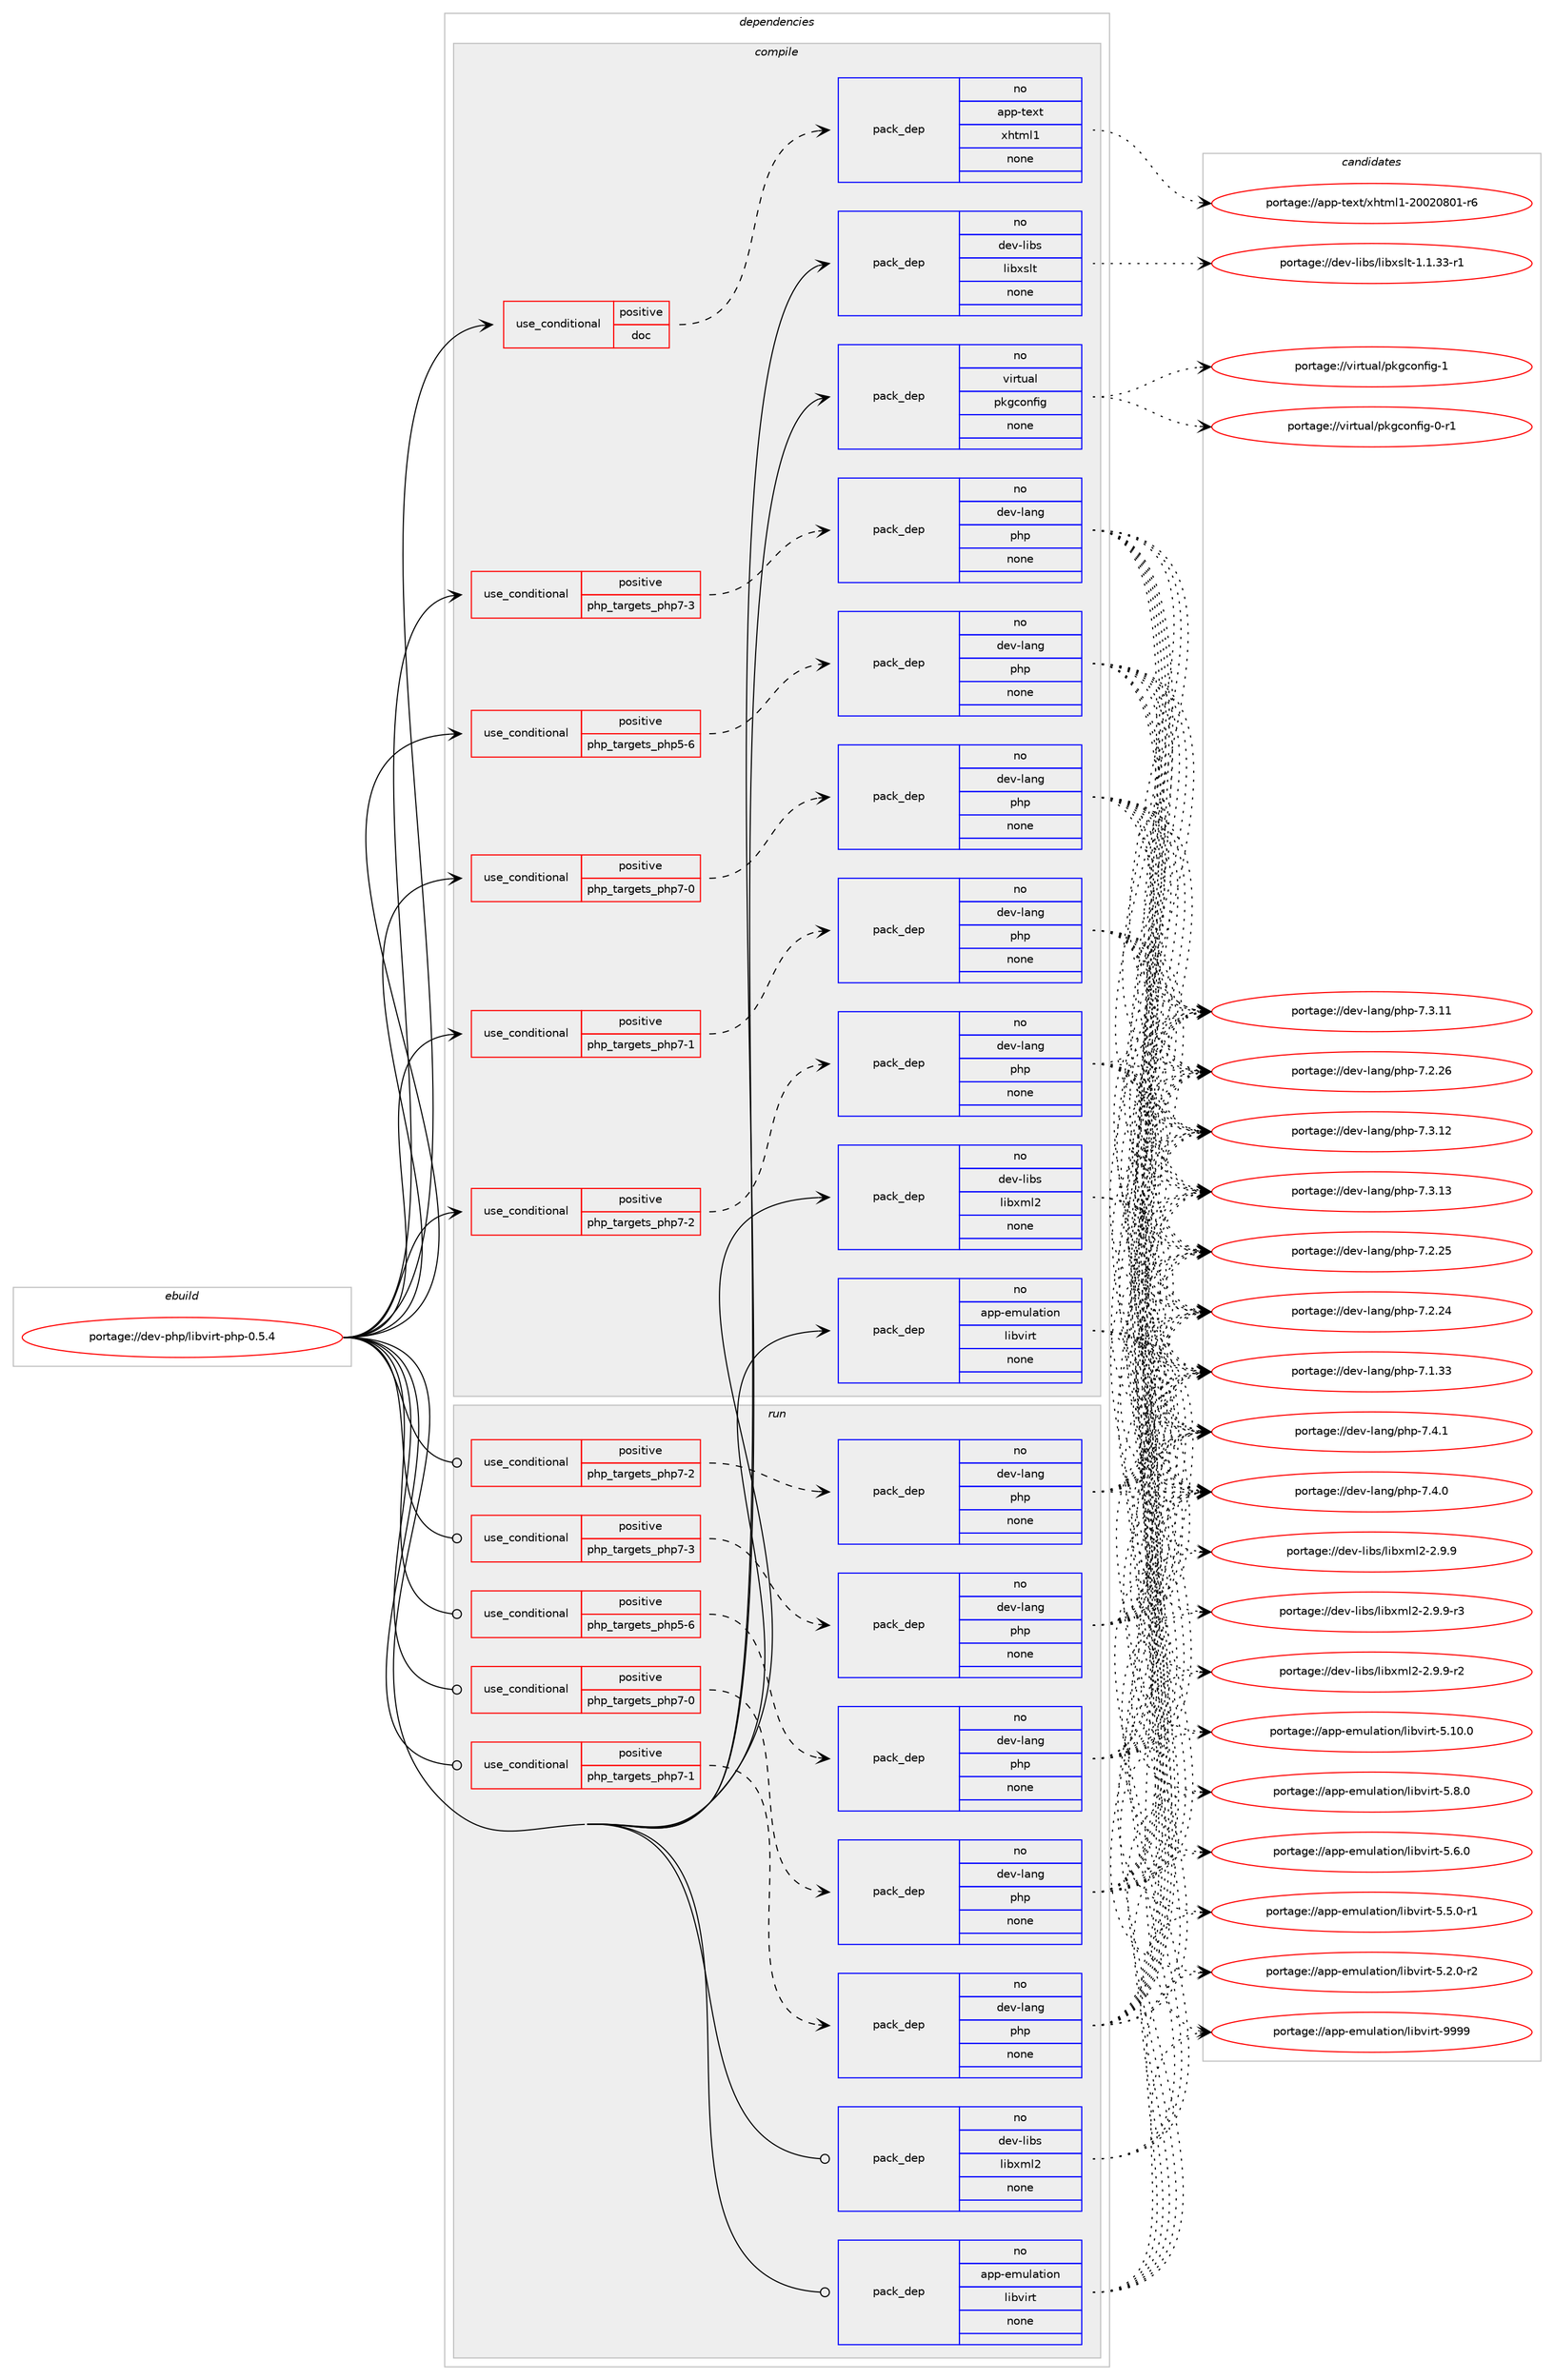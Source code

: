 digraph prolog {

# *************
# Graph options
# *************

newrank=true;
concentrate=true;
compound=true;
graph [rankdir=LR,fontname=Helvetica,fontsize=10,ranksep=1.5];#, ranksep=2.5, nodesep=0.2];
edge  [arrowhead=vee];
node  [fontname=Helvetica,fontsize=10];

# **********
# The ebuild
# **********

subgraph cluster_leftcol {
color=gray;
label=<<i>ebuild</i>>;
id [label="portage://dev-php/libvirt-php-0.5.4", color=red, width=4, href="../dev-php/libvirt-php-0.5.4.svg"];
}

# ****************
# The dependencies
# ****************

subgraph cluster_midcol {
color=gray;
label=<<i>dependencies</i>>;
subgraph cluster_compile {
fillcolor="#eeeeee";
style=filled;
label=<<i>compile</i>>;
subgraph cond120952 {
dependency477173 [label=<<TABLE BORDER="0" CELLBORDER="1" CELLSPACING="0" CELLPADDING="4"><TR><TD ROWSPAN="3" CELLPADDING="10">use_conditional</TD></TR><TR><TD>positive</TD></TR><TR><TD>doc</TD></TR></TABLE>>, shape=none, color=red];
subgraph pack351176 {
dependency477174 [label=<<TABLE BORDER="0" CELLBORDER="1" CELLSPACING="0" CELLPADDING="4" WIDTH="220"><TR><TD ROWSPAN="6" CELLPADDING="30">pack_dep</TD></TR><TR><TD WIDTH="110">no</TD></TR><TR><TD>app-text</TD></TR><TR><TD>xhtml1</TD></TR><TR><TD>none</TD></TR><TR><TD></TD></TR></TABLE>>, shape=none, color=blue];
}
dependency477173:e -> dependency477174:w [weight=20,style="dashed",arrowhead="vee"];
}
id:e -> dependency477173:w [weight=20,style="solid",arrowhead="vee"];
subgraph cond120953 {
dependency477175 [label=<<TABLE BORDER="0" CELLBORDER="1" CELLSPACING="0" CELLPADDING="4"><TR><TD ROWSPAN="3" CELLPADDING="10">use_conditional</TD></TR><TR><TD>positive</TD></TR><TR><TD>php_targets_php5-6</TD></TR></TABLE>>, shape=none, color=red];
subgraph pack351177 {
dependency477176 [label=<<TABLE BORDER="0" CELLBORDER="1" CELLSPACING="0" CELLPADDING="4" WIDTH="220"><TR><TD ROWSPAN="6" CELLPADDING="30">pack_dep</TD></TR><TR><TD WIDTH="110">no</TD></TR><TR><TD>dev-lang</TD></TR><TR><TD>php</TD></TR><TR><TD>none</TD></TR><TR><TD></TD></TR></TABLE>>, shape=none, color=blue];
}
dependency477175:e -> dependency477176:w [weight=20,style="dashed",arrowhead="vee"];
}
id:e -> dependency477175:w [weight=20,style="solid",arrowhead="vee"];
subgraph cond120954 {
dependency477177 [label=<<TABLE BORDER="0" CELLBORDER="1" CELLSPACING="0" CELLPADDING="4"><TR><TD ROWSPAN="3" CELLPADDING="10">use_conditional</TD></TR><TR><TD>positive</TD></TR><TR><TD>php_targets_php7-0</TD></TR></TABLE>>, shape=none, color=red];
subgraph pack351178 {
dependency477178 [label=<<TABLE BORDER="0" CELLBORDER="1" CELLSPACING="0" CELLPADDING="4" WIDTH="220"><TR><TD ROWSPAN="6" CELLPADDING="30">pack_dep</TD></TR><TR><TD WIDTH="110">no</TD></TR><TR><TD>dev-lang</TD></TR><TR><TD>php</TD></TR><TR><TD>none</TD></TR><TR><TD></TD></TR></TABLE>>, shape=none, color=blue];
}
dependency477177:e -> dependency477178:w [weight=20,style="dashed",arrowhead="vee"];
}
id:e -> dependency477177:w [weight=20,style="solid",arrowhead="vee"];
subgraph cond120955 {
dependency477179 [label=<<TABLE BORDER="0" CELLBORDER="1" CELLSPACING="0" CELLPADDING="4"><TR><TD ROWSPAN="3" CELLPADDING="10">use_conditional</TD></TR><TR><TD>positive</TD></TR><TR><TD>php_targets_php7-1</TD></TR></TABLE>>, shape=none, color=red];
subgraph pack351179 {
dependency477180 [label=<<TABLE BORDER="0" CELLBORDER="1" CELLSPACING="0" CELLPADDING="4" WIDTH="220"><TR><TD ROWSPAN="6" CELLPADDING="30">pack_dep</TD></TR><TR><TD WIDTH="110">no</TD></TR><TR><TD>dev-lang</TD></TR><TR><TD>php</TD></TR><TR><TD>none</TD></TR><TR><TD></TD></TR></TABLE>>, shape=none, color=blue];
}
dependency477179:e -> dependency477180:w [weight=20,style="dashed",arrowhead="vee"];
}
id:e -> dependency477179:w [weight=20,style="solid",arrowhead="vee"];
subgraph cond120956 {
dependency477181 [label=<<TABLE BORDER="0" CELLBORDER="1" CELLSPACING="0" CELLPADDING="4"><TR><TD ROWSPAN="3" CELLPADDING="10">use_conditional</TD></TR><TR><TD>positive</TD></TR><TR><TD>php_targets_php7-2</TD></TR></TABLE>>, shape=none, color=red];
subgraph pack351180 {
dependency477182 [label=<<TABLE BORDER="0" CELLBORDER="1" CELLSPACING="0" CELLPADDING="4" WIDTH="220"><TR><TD ROWSPAN="6" CELLPADDING="30">pack_dep</TD></TR><TR><TD WIDTH="110">no</TD></TR><TR><TD>dev-lang</TD></TR><TR><TD>php</TD></TR><TR><TD>none</TD></TR><TR><TD></TD></TR></TABLE>>, shape=none, color=blue];
}
dependency477181:e -> dependency477182:w [weight=20,style="dashed",arrowhead="vee"];
}
id:e -> dependency477181:w [weight=20,style="solid",arrowhead="vee"];
subgraph cond120957 {
dependency477183 [label=<<TABLE BORDER="0" CELLBORDER="1" CELLSPACING="0" CELLPADDING="4"><TR><TD ROWSPAN="3" CELLPADDING="10">use_conditional</TD></TR><TR><TD>positive</TD></TR><TR><TD>php_targets_php7-3</TD></TR></TABLE>>, shape=none, color=red];
subgraph pack351181 {
dependency477184 [label=<<TABLE BORDER="0" CELLBORDER="1" CELLSPACING="0" CELLPADDING="4" WIDTH="220"><TR><TD ROWSPAN="6" CELLPADDING="30">pack_dep</TD></TR><TR><TD WIDTH="110">no</TD></TR><TR><TD>dev-lang</TD></TR><TR><TD>php</TD></TR><TR><TD>none</TD></TR><TR><TD></TD></TR></TABLE>>, shape=none, color=blue];
}
dependency477183:e -> dependency477184:w [weight=20,style="dashed",arrowhead="vee"];
}
id:e -> dependency477183:w [weight=20,style="solid",arrowhead="vee"];
subgraph pack351182 {
dependency477185 [label=<<TABLE BORDER="0" CELLBORDER="1" CELLSPACING="0" CELLPADDING="4" WIDTH="220"><TR><TD ROWSPAN="6" CELLPADDING="30">pack_dep</TD></TR><TR><TD WIDTH="110">no</TD></TR><TR><TD>app-emulation</TD></TR><TR><TD>libvirt</TD></TR><TR><TD>none</TD></TR><TR><TD></TD></TR></TABLE>>, shape=none, color=blue];
}
id:e -> dependency477185:w [weight=20,style="solid",arrowhead="vee"];
subgraph pack351183 {
dependency477186 [label=<<TABLE BORDER="0" CELLBORDER="1" CELLSPACING="0" CELLPADDING="4" WIDTH="220"><TR><TD ROWSPAN="6" CELLPADDING="30">pack_dep</TD></TR><TR><TD WIDTH="110">no</TD></TR><TR><TD>dev-libs</TD></TR><TR><TD>libxml2</TD></TR><TR><TD>none</TD></TR><TR><TD></TD></TR></TABLE>>, shape=none, color=blue];
}
id:e -> dependency477186:w [weight=20,style="solid",arrowhead="vee"];
subgraph pack351184 {
dependency477187 [label=<<TABLE BORDER="0" CELLBORDER="1" CELLSPACING="0" CELLPADDING="4" WIDTH="220"><TR><TD ROWSPAN="6" CELLPADDING="30">pack_dep</TD></TR><TR><TD WIDTH="110">no</TD></TR><TR><TD>dev-libs</TD></TR><TR><TD>libxslt</TD></TR><TR><TD>none</TD></TR><TR><TD></TD></TR></TABLE>>, shape=none, color=blue];
}
id:e -> dependency477187:w [weight=20,style="solid",arrowhead="vee"];
subgraph pack351185 {
dependency477188 [label=<<TABLE BORDER="0" CELLBORDER="1" CELLSPACING="0" CELLPADDING="4" WIDTH="220"><TR><TD ROWSPAN="6" CELLPADDING="30">pack_dep</TD></TR><TR><TD WIDTH="110">no</TD></TR><TR><TD>virtual</TD></TR><TR><TD>pkgconfig</TD></TR><TR><TD>none</TD></TR><TR><TD></TD></TR></TABLE>>, shape=none, color=blue];
}
id:e -> dependency477188:w [weight=20,style="solid",arrowhead="vee"];
}
subgraph cluster_compileandrun {
fillcolor="#eeeeee";
style=filled;
label=<<i>compile and run</i>>;
}
subgraph cluster_run {
fillcolor="#eeeeee";
style=filled;
label=<<i>run</i>>;
subgraph cond120958 {
dependency477189 [label=<<TABLE BORDER="0" CELLBORDER="1" CELLSPACING="0" CELLPADDING="4"><TR><TD ROWSPAN="3" CELLPADDING="10">use_conditional</TD></TR><TR><TD>positive</TD></TR><TR><TD>php_targets_php5-6</TD></TR></TABLE>>, shape=none, color=red];
subgraph pack351186 {
dependency477190 [label=<<TABLE BORDER="0" CELLBORDER="1" CELLSPACING="0" CELLPADDING="4" WIDTH="220"><TR><TD ROWSPAN="6" CELLPADDING="30">pack_dep</TD></TR><TR><TD WIDTH="110">no</TD></TR><TR><TD>dev-lang</TD></TR><TR><TD>php</TD></TR><TR><TD>none</TD></TR><TR><TD></TD></TR></TABLE>>, shape=none, color=blue];
}
dependency477189:e -> dependency477190:w [weight=20,style="dashed",arrowhead="vee"];
}
id:e -> dependency477189:w [weight=20,style="solid",arrowhead="odot"];
subgraph cond120959 {
dependency477191 [label=<<TABLE BORDER="0" CELLBORDER="1" CELLSPACING="0" CELLPADDING="4"><TR><TD ROWSPAN="3" CELLPADDING="10">use_conditional</TD></TR><TR><TD>positive</TD></TR><TR><TD>php_targets_php7-0</TD></TR></TABLE>>, shape=none, color=red];
subgraph pack351187 {
dependency477192 [label=<<TABLE BORDER="0" CELLBORDER="1" CELLSPACING="0" CELLPADDING="4" WIDTH="220"><TR><TD ROWSPAN="6" CELLPADDING="30">pack_dep</TD></TR><TR><TD WIDTH="110">no</TD></TR><TR><TD>dev-lang</TD></TR><TR><TD>php</TD></TR><TR><TD>none</TD></TR><TR><TD></TD></TR></TABLE>>, shape=none, color=blue];
}
dependency477191:e -> dependency477192:w [weight=20,style="dashed",arrowhead="vee"];
}
id:e -> dependency477191:w [weight=20,style="solid",arrowhead="odot"];
subgraph cond120960 {
dependency477193 [label=<<TABLE BORDER="0" CELLBORDER="1" CELLSPACING="0" CELLPADDING="4"><TR><TD ROWSPAN="3" CELLPADDING="10">use_conditional</TD></TR><TR><TD>positive</TD></TR><TR><TD>php_targets_php7-1</TD></TR></TABLE>>, shape=none, color=red];
subgraph pack351188 {
dependency477194 [label=<<TABLE BORDER="0" CELLBORDER="1" CELLSPACING="0" CELLPADDING="4" WIDTH="220"><TR><TD ROWSPAN="6" CELLPADDING="30">pack_dep</TD></TR><TR><TD WIDTH="110">no</TD></TR><TR><TD>dev-lang</TD></TR><TR><TD>php</TD></TR><TR><TD>none</TD></TR><TR><TD></TD></TR></TABLE>>, shape=none, color=blue];
}
dependency477193:e -> dependency477194:w [weight=20,style="dashed",arrowhead="vee"];
}
id:e -> dependency477193:w [weight=20,style="solid",arrowhead="odot"];
subgraph cond120961 {
dependency477195 [label=<<TABLE BORDER="0" CELLBORDER="1" CELLSPACING="0" CELLPADDING="4"><TR><TD ROWSPAN="3" CELLPADDING="10">use_conditional</TD></TR><TR><TD>positive</TD></TR><TR><TD>php_targets_php7-2</TD></TR></TABLE>>, shape=none, color=red];
subgraph pack351189 {
dependency477196 [label=<<TABLE BORDER="0" CELLBORDER="1" CELLSPACING="0" CELLPADDING="4" WIDTH="220"><TR><TD ROWSPAN="6" CELLPADDING="30">pack_dep</TD></TR><TR><TD WIDTH="110">no</TD></TR><TR><TD>dev-lang</TD></TR><TR><TD>php</TD></TR><TR><TD>none</TD></TR><TR><TD></TD></TR></TABLE>>, shape=none, color=blue];
}
dependency477195:e -> dependency477196:w [weight=20,style="dashed",arrowhead="vee"];
}
id:e -> dependency477195:w [weight=20,style="solid",arrowhead="odot"];
subgraph cond120962 {
dependency477197 [label=<<TABLE BORDER="0" CELLBORDER="1" CELLSPACING="0" CELLPADDING="4"><TR><TD ROWSPAN="3" CELLPADDING="10">use_conditional</TD></TR><TR><TD>positive</TD></TR><TR><TD>php_targets_php7-3</TD></TR></TABLE>>, shape=none, color=red];
subgraph pack351190 {
dependency477198 [label=<<TABLE BORDER="0" CELLBORDER="1" CELLSPACING="0" CELLPADDING="4" WIDTH="220"><TR><TD ROWSPAN="6" CELLPADDING="30">pack_dep</TD></TR><TR><TD WIDTH="110">no</TD></TR><TR><TD>dev-lang</TD></TR><TR><TD>php</TD></TR><TR><TD>none</TD></TR><TR><TD></TD></TR></TABLE>>, shape=none, color=blue];
}
dependency477197:e -> dependency477198:w [weight=20,style="dashed",arrowhead="vee"];
}
id:e -> dependency477197:w [weight=20,style="solid",arrowhead="odot"];
subgraph pack351191 {
dependency477199 [label=<<TABLE BORDER="0" CELLBORDER="1" CELLSPACING="0" CELLPADDING="4" WIDTH="220"><TR><TD ROWSPAN="6" CELLPADDING="30">pack_dep</TD></TR><TR><TD WIDTH="110">no</TD></TR><TR><TD>app-emulation</TD></TR><TR><TD>libvirt</TD></TR><TR><TD>none</TD></TR><TR><TD></TD></TR></TABLE>>, shape=none, color=blue];
}
id:e -> dependency477199:w [weight=20,style="solid",arrowhead="odot"];
subgraph pack351192 {
dependency477200 [label=<<TABLE BORDER="0" CELLBORDER="1" CELLSPACING="0" CELLPADDING="4" WIDTH="220"><TR><TD ROWSPAN="6" CELLPADDING="30">pack_dep</TD></TR><TR><TD WIDTH="110">no</TD></TR><TR><TD>dev-libs</TD></TR><TR><TD>libxml2</TD></TR><TR><TD>none</TD></TR><TR><TD></TD></TR></TABLE>>, shape=none, color=blue];
}
id:e -> dependency477200:w [weight=20,style="solid",arrowhead="odot"];
}
}

# **************
# The candidates
# **************

subgraph cluster_choices {
rank=same;
color=gray;
label=<<i>candidates</i>>;

subgraph choice351176 {
color=black;
nodesep=1;
choice971121124511610112011647120104116109108494550484850485648494511454 [label="portage://app-text/xhtml1-20020801-r6", color=red, width=4,href="../app-text/xhtml1-20020801-r6.svg"];
dependency477174:e -> choice971121124511610112011647120104116109108494550484850485648494511454:w [style=dotted,weight="100"];
}
subgraph choice351177 {
color=black;
nodesep=1;
choice100101118451089711010347112104112455546524649 [label="portage://dev-lang/php-7.4.1", color=red, width=4,href="../dev-lang/php-7.4.1.svg"];
choice100101118451089711010347112104112455546524648 [label="portage://dev-lang/php-7.4.0", color=red, width=4,href="../dev-lang/php-7.4.0.svg"];
choice10010111845108971101034711210411245554651464951 [label="portage://dev-lang/php-7.3.13", color=red, width=4,href="../dev-lang/php-7.3.13.svg"];
choice10010111845108971101034711210411245554651464950 [label="portage://dev-lang/php-7.3.12", color=red, width=4,href="../dev-lang/php-7.3.12.svg"];
choice10010111845108971101034711210411245554651464949 [label="portage://dev-lang/php-7.3.11", color=red, width=4,href="../dev-lang/php-7.3.11.svg"];
choice10010111845108971101034711210411245554650465054 [label="portage://dev-lang/php-7.2.26", color=red, width=4,href="../dev-lang/php-7.2.26.svg"];
choice10010111845108971101034711210411245554650465053 [label="portage://dev-lang/php-7.2.25", color=red, width=4,href="../dev-lang/php-7.2.25.svg"];
choice10010111845108971101034711210411245554650465052 [label="portage://dev-lang/php-7.2.24", color=red, width=4,href="../dev-lang/php-7.2.24.svg"];
choice10010111845108971101034711210411245554649465151 [label="portage://dev-lang/php-7.1.33", color=red, width=4,href="../dev-lang/php-7.1.33.svg"];
dependency477176:e -> choice100101118451089711010347112104112455546524649:w [style=dotted,weight="100"];
dependency477176:e -> choice100101118451089711010347112104112455546524648:w [style=dotted,weight="100"];
dependency477176:e -> choice10010111845108971101034711210411245554651464951:w [style=dotted,weight="100"];
dependency477176:e -> choice10010111845108971101034711210411245554651464950:w [style=dotted,weight="100"];
dependency477176:e -> choice10010111845108971101034711210411245554651464949:w [style=dotted,weight="100"];
dependency477176:e -> choice10010111845108971101034711210411245554650465054:w [style=dotted,weight="100"];
dependency477176:e -> choice10010111845108971101034711210411245554650465053:w [style=dotted,weight="100"];
dependency477176:e -> choice10010111845108971101034711210411245554650465052:w [style=dotted,weight="100"];
dependency477176:e -> choice10010111845108971101034711210411245554649465151:w [style=dotted,weight="100"];
}
subgraph choice351178 {
color=black;
nodesep=1;
choice100101118451089711010347112104112455546524649 [label="portage://dev-lang/php-7.4.1", color=red, width=4,href="../dev-lang/php-7.4.1.svg"];
choice100101118451089711010347112104112455546524648 [label="portage://dev-lang/php-7.4.0", color=red, width=4,href="../dev-lang/php-7.4.0.svg"];
choice10010111845108971101034711210411245554651464951 [label="portage://dev-lang/php-7.3.13", color=red, width=4,href="../dev-lang/php-7.3.13.svg"];
choice10010111845108971101034711210411245554651464950 [label="portage://dev-lang/php-7.3.12", color=red, width=4,href="../dev-lang/php-7.3.12.svg"];
choice10010111845108971101034711210411245554651464949 [label="portage://dev-lang/php-7.3.11", color=red, width=4,href="../dev-lang/php-7.3.11.svg"];
choice10010111845108971101034711210411245554650465054 [label="portage://dev-lang/php-7.2.26", color=red, width=4,href="../dev-lang/php-7.2.26.svg"];
choice10010111845108971101034711210411245554650465053 [label="portage://dev-lang/php-7.2.25", color=red, width=4,href="../dev-lang/php-7.2.25.svg"];
choice10010111845108971101034711210411245554650465052 [label="portage://dev-lang/php-7.2.24", color=red, width=4,href="../dev-lang/php-7.2.24.svg"];
choice10010111845108971101034711210411245554649465151 [label="portage://dev-lang/php-7.1.33", color=red, width=4,href="../dev-lang/php-7.1.33.svg"];
dependency477178:e -> choice100101118451089711010347112104112455546524649:w [style=dotted,weight="100"];
dependency477178:e -> choice100101118451089711010347112104112455546524648:w [style=dotted,weight="100"];
dependency477178:e -> choice10010111845108971101034711210411245554651464951:w [style=dotted,weight="100"];
dependency477178:e -> choice10010111845108971101034711210411245554651464950:w [style=dotted,weight="100"];
dependency477178:e -> choice10010111845108971101034711210411245554651464949:w [style=dotted,weight="100"];
dependency477178:e -> choice10010111845108971101034711210411245554650465054:w [style=dotted,weight="100"];
dependency477178:e -> choice10010111845108971101034711210411245554650465053:w [style=dotted,weight="100"];
dependency477178:e -> choice10010111845108971101034711210411245554650465052:w [style=dotted,weight="100"];
dependency477178:e -> choice10010111845108971101034711210411245554649465151:w [style=dotted,weight="100"];
}
subgraph choice351179 {
color=black;
nodesep=1;
choice100101118451089711010347112104112455546524649 [label="portage://dev-lang/php-7.4.1", color=red, width=4,href="../dev-lang/php-7.4.1.svg"];
choice100101118451089711010347112104112455546524648 [label="portage://dev-lang/php-7.4.0", color=red, width=4,href="../dev-lang/php-7.4.0.svg"];
choice10010111845108971101034711210411245554651464951 [label="portage://dev-lang/php-7.3.13", color=red, width=4,href="../dev-lang/php-7.3.13.svg"];
choice10010111845108971101034711210411245554651464950 [label="portage://dev-lang/php-7.3.12", color=red, width=4,href="../dev-lang/php-7.3.12.svg"];
choice10010111845108971101034711210411245554651464949 [label="portage://dev-lang/php-7.3.11", color=red, width=4,href="../dev-lang/php-7.3.11.svg"];
choice10010111845108971101034711210411245554650465054 [label="portage://dev-lang/php-7.2.26", color=red, width=4,href="../dev-lang/php-7.2.26.svg"];
choice10010111845108971101034711210411245554650465053 [label="portage://dev-lang/php-7.2.25", color=red, width=4,href="../dev-lang/php-7.2.25.svg"];
choice10010111845108971101034711210411245554650465052 [label="portage://dev-lang/php-7.2.24", color=red, width=4,href="../dev-lang/php-7.2.24.svg"];
choice10010111845108971101034711210411245554649465151 [label="portage://dev-lang/php-7.1.33", color=red, width=4,href="../dev-lang/php-7.1.33.svg"];
dependency477180:e -> choice100101118451089711010347112104112455546524649:w [style=dotted,weight="100"];
dependency477180:e -> choice100101118451089711010347112104112455546524648:w [style=dotted,weight="100"];
dependency477180:e -> choice10010111845108971101034711210411245554651464951:w [style=dotted,weight="100"];
dependency477180:e -> choice10010111845108971101034711210411245554651464950:w [style=dotted,weight="100"];
dependency477180:e -> choice10010111845108971101034711210411245554651464949:w [style=dotted,weight="100"];
dependency477180:e -> choice10010111845108971101034711210411245554650465054:w [style=dotted,weight="100"];
dependency477180:e -> choice10010111845108971101034711210411245554650465053:w [style=dotted,weight="100"];
dependency477180:e -> choice10010111845108971101034711210411245554650465052:w [style=dotted,weight="100"];
dependency477180:e -> choice10010111845108971101034711210411245554649465151:w [style=dotted,weight="100"];
}
subgraph choice351180 {
color=black;
nodesep=1;
choice100101118451089711010347112104112455546524649 [label="portage://dev-lang/php-7.4.1", color=red, width=4,href="../dev-lang/php-7.4.1.svg"];
choice100101118451089711010347112104112455546524648 [label="portage://dev-lang/php-7.4.0", color=red, width=4,href="../dev-lang/php-7.4.0.svg"];
choice10010111845108971101034711210411245554651464951 [label="portage://dev-lang/php-7.3.13", color=red, width=4,href="../dev-lang/php-7.3.13.svg"];
choice10010111845108971101034711210411245554651464950 [label="portage://dev-lang/php-7.3.12", color=red, width=4,href="../dev-lang/php-7.3.12.svg"];
choice10010111845108971101034711210411245554651464949 [label="portage://dev-lang/php-7.3.11", color=red, width=4,href="../dev-lang/php-7.3.11.svg"];
choice10010111845108971101034711210411245554650465054 [label="portage://dev-lang/php-7.2.26", color=red, width=4,href="../dev-lang/php-7.2.26.svg"];
choice10010111845108971101034711210411245554650465053 [label="portage://dev-lang/php-7.2.25", color=red, width=4,href="../dev-lang/php-7.2.25.svg"];
choice10010111845108971101034711210411245554650465052 [label="portage://dev-lang/php-7.2.24", color=red, width=4,href="../dev-lang/php-7.2.24.svg"];
choice10010111845108971101034711210411245554649465151 [label="portage://dev-lang/php-7.1.33", color=red, width=4,href="../dev-lang/php-7.1.33.svg"];
dependency477182:e -> choice100101118451089711010347112104112455546524649:w [style=dotted,weight="100"];
dependency477182:e -> choice100101118451089711010347112104112455546524648:w [style=dotted,weight="100"];
dependency477182:e -> choice10010111845108971101034711210411245554651464951:w [style=dotted,weight="100"];
dependency477182:e -> choice10010111845108971101034711210411245554651464950:w [style=dotted,weight="100"];
dependency477182:e -> choice10010111845108971101034711210411245554651464949:w [style=dotted,weight="100"];
dependency477182:e -> choice10010111845108971101034711210411245554650465054:w [style=dotted,weight="100"];
dependency477182:e -> choice10010111845108971101034711210411245554650465053:w [style=dotted,weight="100"];
dependency477182:e -> choice10010111845108971101034711210411245554650465052:w [style=dotted,weight="100"];
dependency477182:e -> choice10010111845108971101034711210411245554649465151:w [style=dotted,weight="100"];
}
subgraph choice351181 {
color=black;
nodesep=1;
choice100101118451089711010347112104112455546524649 [label="portage://dev-lang/php-7.4.1", color=red, width=4,href="../dev-lang/php-7.4.1.svg"];
choice100101118451089711010347112104112455546524648 [label="portage://dev-lang/php-7.4.0", color=red, width=4,href="../dev-lang/php-7.4.0.svg"];
choice10010111845108971101034711210411245554651464951 [label="portage://dev-lang/php-7.3.13", color=red, width=4,href="../dev-lang/php-7.3.13.svg"];
choice10010111845108971101034711210411245554651464950 [label="portage://dev-lang/php-7.3.12", color=red, width=4,href="../dev-lang/php-7.3.12.svg"];
choice10010111845108971101034711210411245554651464949 [label="portage://dev-lang/php-7.3.11", color=red, width=4,href="../dev-lang/php-7.3.11.svg"];
choice10010111845108971101034711210411245554650465054 [label="portage://dev-lang/php-7.2.26", color=red, width=4,href="../dev-lang/php-7.2.26.svg"];
choice10010111845108971101034711210411245554650465053 [label="portage://dev-lang/php-7.2.25", color=red, width=4,href="../dev-lang/php-7.2.25.svg"];
choice10010111845108971101034711210411245554650465052 [label="portage://dev-lang/php-7.2.24", color=red, width=4,href="../dev-lang/php-7.2.24.svg"];
choice10010111845108971101034711210411245554649465151 [label="portage://dev-lang/php-7.1.33", color=red, width=4,href="../dev-lang/php-7.1.33.svg"];
dependency477184:e -> choice100101118451089711010347112104112455546524649:w [style=dotted,weight="100"];
dependency477184:e -> choice100101118451089711010347112104112455546524648:w [style=dotted,weight="100"];
dependency477184:e -> choice10010111845108971101034711210411245554651464951:w [style=dotted,weight="100"];
dependency477184:e -> choice10010111845108971101034711210411245554651464950:w [style=dotted,weight="100"];
dependency477184:e -> choice10010111845108971101034711210411245554651464949:w [style=dotted,weight="100"];
dependency477184:e -> choice10010111845108971101034711210411245554650465054:w [style=dotted,weight="100"];
dependency477184:e -> choice10010111845108971101034711210411245554650465053:w [style=dotted,weight="100"];
dependency477184:e -> choice10010111845108971101034711210411245554650465052:w [style=dotted,weight="100"];
dependency477184:e -> choice10010111845108971101034711210411245554649465151:w [style=dotted,weight="100"];
}
subgraph choice351182 {
color=black;
nodesep=1;
choice97112112451011091171089711610511111047108105981181051141164557575757 [label="portage://app-emulation/libvirt-9999", color=red, width=4,href="../app-emulation/libvirt-9999.svg"];
choice9711211245101109117108971161051111104710810598118105114116455346564648 [label="portage://app-emulation/libvirt-5.8.0", color=red, width=4,href="../app-emulation/libvirt-5.8.0.svg"];
choice9711211245101109117108971161051111104710810598118105114116455346544648 [label="portage://app-emulation/libvirt-5.6.0", color=red, width=4,href="../app-emulation/libvirt-5.6.0.svg"];
choice97112112451011091171089711610511111047108105981181051141164553465346484511449 [label="portage://app-emulation/libvirt-5.5.0-r1", color=red, width=4,href="../app-emulation/libvirt-5.5.0-r1.svg"];
choice97112112451011091171089711610511111047108105981181051141164553465046484511450 [label="portage://app-emulation/libvirt-5.2.0-r2", color=red, width=4,href="../app-emulation/libvirt-5.2.0-r2.svg"];
choice971121124510110911710897116105111110471081059811810511411645534649484648 [label="portage://app-emulation/libvirt-5.10.0", color=red, width=4,href="../app-emulation/libvirt-5.10.0.svg"];
dependency477185:e -> choice97112112451011091171089711610511111047108105981181051141164557575757:w [style=dotted,weight="100"];
dependency477185:e -> choice9711211245101109117108971161051111104710810598118105114116455346564648:w [style=dotted,weight="100"];
dependency477185:e -> choice9711211245101109117108971161051111104710810598118105114116455346544648:w [style=dotted,weight="100"];
dependency477185:e -> choice97112112451011091171089711610511111047108105981181051141164553465346484511449:w [style=dotted,weight="100"];
dependency477185:e -> choice97112112451011091171089711610511111047108105981181051141164553465046484511450:w [style=dotted,weight="100"];
dependency477185:e -> choice971121124510110911710897116105111110471081059811810511411645534649484648:w [style=dotted,weight="100"];
}
subgraph choice351183 {
color=black;
nodesep=1;
choice10010111845108105981154710810598120109108504550465746574511451 [label="portage://dev-libs/libxml2-2.9.9-r3", color=red, width=4,href="../dev-libs/libxml2-2.9.9-r3.svg"];
choice10010111845108105981154710810598120109108504550465746574511450 [label="portage://dev-libs/libxml2-2.9.9-r2", color=red, width=4,href="../dev-libs/libxml2-2.9.9-r2.svg"];
choice1001011184510810598115471081059812010910850455046574657 [label="portage://dev-libs/libxml2-2.9.9", color=red, width=4,href="../dev-libs/libxml2-2.9.9.svg"];
dependency477186:e -> choice10010111845108105981154710810598120109108504550465746574511451:w [style=dotted,weight="100"];
dependency477186:e -> choice10010111845108105981154710810598120109108504550465746574511450:w [style=dotted,weight="100"];
dependency477186:e -> choice1001011184510810598115471081059812010910850455046574657:w [style=dotted,weight="100"];
}
subgraph choice351184 {
color=black;
nodesep=1;
choice10010111845108105981154710810598120115108116454946494651514511449 [label="portage://dev-libs/libxslt-1.1.33-r1", color=red, width=4,href="../dev-libs/libxslt-1.1.33-r1.svg"];
dependency477187:e -> choice10010111845108105981154710810598120115108116454946494651514511449:w [style=dotted,weight="100"];
}
subgraph choice351185 {
color=black;
nodesep=1;
choice1181051141161179710847112107103991111101021051034549 [label="portage://virtual/pkgconfig-1", color=red, width=4,href="../virtual/pkgconfig-1.svg"];
choice11810511411611797108471121071039911111010210510345484511449 [label="portage://virtual/pkgconfig-0-r1", color=red, width=4,href="../virtual/pkgconfig-0-r1.svg"];
dependency477188:e -> choice1181051141161179710847112107103991111101021051034549:w [style=dotted,weight="100"];
dependency477188:e -> choice11810511411611797108471121071039911111010210510345484511449:w [style=dotted,weight="100"];
}
subgraph choice351186 {
color=black;
nodesep=1;
choice100101118451089711010347112104112455546524649 [label="portage://dev-lang/php-7.4.1", color=red, width=4,href="../dev-lang/php-7.4.1.svg"];
choice100101118451089711010347112104112455546524648 [label="portage://dev-lang/php-7.4.0", color=red, width=4,href="../dev-lang/php-7.4.0.svg"];
choice10010111845108971101034711210411245554651464951 [label="portage://dev-lang/php-7.3.13", color=red, width=4,href="../dev-lang/php-7.3.13.svg"];
choice10010111845108971101034711210411245554651464950 [label="portage://dev-lang/php-7.3.12", color=red, width=4,href="../dev-lang/php-7.3.12.svg"];
choice10010111845108971101034711210411245554651464949 [label="portage://dev-lang/php-7.3.11", color=red, width=4,href="../dev-lang/php-7.3.11.svg"];
choice10010111845108971101034711210411245554650465054 [label="portage://dev-lang/php-7.2.26", color=red, width=4,href="../dev-lang/php-7.2.26.svg"];
choice10010111845108971101034711210411245554650465053 [label="portage://dev-lang/php-7.2.25", color=red, width=4,href="../dev-lang/php-7.2.25.svg"];
choice10010111845108971101034711210411245554650465052 [label="portage://dev-lang/php-7.2.24", color=red, width=4,href="../dev-lang/php-7.2.24.svg"];
choice10010111845108971101034711210411245554649465151 [label="portage://dev-lang/php-7.1.33", color=red, width=4,href="../dev-lang/php-7.1.33.svg"];
dependency477190:e -> choice100101118451089711010347112104112455546524649:w [style=dotted,weight="100"];
dependency477190:e -> choice100101118451089711010347112104112455546524648:w [style=dotted,weight="100"];
dependency477190:e -> choice10010111845108971101034711210411245554651464951:w [style=dotted,weight="100"];
dependency477190:e -> choice10010111845108971101034711210411245554651464950:w [style=dotted,weight="100"];
dependency477190:e -> choice10010111845108971101034711210411245554651464949:w [style=dotted,weight="100"];
dependency477190:e -> choice10010111845108971101034711210411245554650465054:w [style=dotted,weight="100"];
dependency477190:e -> choice10010111845108971101034711210411245554650465053:w [style=dotted,weight="100"];
dependency477190:e -> choice10010111845108971101034711210411245554650465052:w [style=dotted,weight="100"];
dependency477190:e -> choice10010111845108971101034711210411245554649465151:w [style=dotted,weight="100"];
}
subgraph choice351187 {
color=black;
nodesep=1;
choice100101118451089711010347112104112455546524649 [label="portage://dev-lang/php-7.4.1", color=red, width=4,href="../dev-lang/php-7.4.1.svg"];
choice100101118451089711010347112104112455546524648 [label="portage://dev-lang/php-7.4.0", color=red, width=4,href="../dev-lang/php-7.4.0.svg"];
choice10010111845108971101034711210411245554651464951 [label="portage://dev-lang/php-7.3.13", color=red, width=4,href="../dev-lang/php-7.3.13.svg"];
choice10010111845108971101034711210411245554651464950 [label="portage://dev-lang/php-7.3.12", color=red, width=4,href="../dev-lang/php-7.3.12.svg"];
choice10010111845108971101034711210411245554651464949 [label="portage://dev-lang/php-7.3.11", color=red, width=4,href="../dev-lang/php-7.3.11.svg"];
choice10010111845108971101034711210411245554650465054 [label="portage://dev-lang/php-7.2.26", color=red, width=4,href="../dev-lang/php-7.2.26.svg"];
choice10010111845108971101034711210411245554650465053 [label="portage://dev-lang/php-7.2.25", color=red, width=4,href="../dev-lang/php-7.2.25.svg"];
choice10010111845108971101034711210411245554650465052 [label="portage://dev-lang/php-7.2.24", color=red, width=4,href="../dev-lang/php-7.2.24.svg"];
choice10010111845108971101034711210411245554649465151 [label="portage://dev-lang/php-7.1.33", color=red, width=4,href="../dev-lang/php-7.1.33.svg"];
dependency477192:e -> choice100101118451089711010347112104112455546524649:w [style=dotted,weight="100"];
dependency477192:e -> choice100101118451089711010347112104112455546524648:w [style=dotted,weight="100"];
dependency477192:e -> choice10010111845108971101034711210411245554651464951:w [style=dotted,weight="100"];
dependency477192:e -> choice10010111845108971101034711210411245554651464950:w [style=dotted,weight="100"];
dependency477192:e -> choice10010111845108971101034711210411245554651464949:w [style=dotted,weight="100"];
dependency477192:e -> choice10010111845108971101034711210411245554650465054:w [style=dotted,weight="100"];
dependency477192:e -> choice10010111845108971101034711210411245554650465053:w [style=dotted,weight="100"];
dependency477192:e -> choice10010111845108971101034711210411245554650465052:w [style=dotted,weight="100"];
dependency477192:e -> choice10010111845108971101034711210411245554649465151:w [style=dotted,weight="100"];
}
subgraph choice351188 {
color=black;
nodesep=1;
choice100101118451089711010347112104112455546524649 [label="portage://dev-lang/php-7.4.1", color=red, width=4,href="../dev-lang/php-7.4.1.svg"];
choice100101118451089711010347112104112455546524648 [label="portage://dev-lang/php-7.4.0", color=red, width=4,href="../dev-lang/php-7.4.0.svg"];
choice10010111845108971101034711210411245554651464951 [label="portage://dev-lang/php-7.3.13", color=red, width=4,href="../dev-lang/php-7.3.13.svg"];
choice10010111845108971101034711210411245554651464950 [label="portage://dev-lang/php-7.3.12", color=red, width=4,href="../dev-lang/php-7.3.12.svg"];
choice10010111845108971101034711210411245554651464949 [label="portage://dev-lang/php-7.3.11", color=red, width=4,href="../dev-lang/php-7.3.11.svg"];
choice10010111845108971101034711210411245554650465054 [label="portage://dev-lang/php-7.2.26", color=red, width=4,href="../dev-lang/php-7.2.26.svg"];
choice10010111845108971101034711210411245554650465053 [label="portage://dev-lang/php-7.2.25", color=red, width=4,href="../dev-lang/php-7.2.25.svg"];
choice10010111845108971101034711210411245554650465052 [label="portage://dev-lang/php-7.2.24", color=red, width=4,href="../dev-lang/php-7.2.24.svg"];
choice10010111845108971101034711210411245554649465151 [label="portage://dev-lang/php-7.1.33", color=red, width=4,href="../dev-lang/php-7.1.33.svg"];
dependency477194:e -> choice100101118451089711010347112104112455546524649:w [style=dotted,weight="100"];
dependency477194:e -> choice100101118451089711010347112104112455546524648:w [style=dotted,weight="100"];
dependency477194:e -> choice10010111845108971101034711210411245554651464951:w [style=dotted,weight="100"];
dependency477194:e -> choice10010111845108971101034711210411245554651464950:w [style=dotted,weight="100"];
dependency477194:e -> choice10010111845108971101034711210411245554651464949:w [style=dotted,weight="100"];
dependency477194:e -> choice10010111845108971101034711210411245554650465054:w [style=dotted,weight="100"];
dependency477194:e -> choice10010111845108971101034711210411245554650465053:w [style=dotted,weight="100"];
dependency477194:e -> choice10010111845108971101034711210411245554650465052:w [style=dotted,weight="100"];
dependency477194:e -> choice10010111845108971101034711210411245554649465151:w [style=dotted,weight="100"];
}
subgraph choice351189 {
color=black;
nodesep=1;
choice100101118451089711010347112104112455546524649 [label="portage://dev-lang/php-7.4.1", color=red, width=4,href="../dev-lang/php-7.4.1.svg"];
choice100101118451089711010347112104112455546524648 [label="portage://dev-lang/php-7.4.0", color=red, width=4,href="../dev-lang/php-7.4.0.svg"];
choice10010111845108971101034711210411245554651464951 [label="portage://dev-lang/php-7.3.13", color=red, width=4,href="../dev-lang/php-7.3.13.svg"];
choice10010111845108971101034711210411245554651464950 [label="portage://dev-lang/php-7.3.12", color=red, width=4,href="../dev-lang/php-7.3.12.svg"];
choice10010111845108971101034711210411245554651464949 [label="portage://dev-lang/php-7.3.11", color=red, width=4,href="../dev-lang/php-7.3.11.svg"];
choice10010111845108971101034711210411245554650465054 [label="portage://dev-lang/php-7.2.26", color=red, width=4,href="../dev-lang/php-7.2.26.svg"];
choice10010111845108971101034711210411245554650465053 [label="portage://dev-lang/php-7.2.25", color=red, width=4,href="../dev-lang/php-7.2.25.svg"];
choice10010111845108971101034711210411245554650465052 [label="portage://dev-lang/php-7.2.24", color=red, width=4,href="../dev-lang/php-7.2.24.svg"];
choice10010111845108971101034711210411245554649465151 [label="portage://dev-lang/php-7.1.33", color=red, width=4,href="../dev-lang/php-7.1.33.svg"];
dependency477196:e -> choice100101118451089711010347112104112455546524649:w [style=dotted,weight="100"];
dependency477196:e -> choice100101118451089711010347112104112455546524648:w [style=dotted,weight="100"];
dependency477196:e -> choice10010111845108971101034711210411245554651464951:w [style=dotted,weight="100"];
dependency477196:e -> choice10010111845108971101034711210411245554651464950:w [style=dotted,weight="100"];
dependency477196:e -> choice10010111845108971101034711210411245554651464949:w [style=dotted,weight="100"];
dependency477196:e -> choice10010111845108971101034711210411245554650465054:w [style=dotted,weight="100"];
dependency477196:e -> choice10010111845108971101034711210411245554650465053:w [style=dotted,weight="100"];
dependency477196:e -> choice10010111845108971101034711210411245554650465052:w [style=dotted,weight="100"];
dependency477196:e -> choice10010111845108971101034711210411245554649465151:w [style=dotted,weight="100"];
}
subgraph choice351190 {
color=black;
nodesep=1;
choice100101118451089711010347112104112455546524649 [label="portage://dev-lang/php-7.4.1", color=red, width=4,href="../dev-lang/php-7.4.1.svg"];
choice100101118451089711010347112104112455546524648 [label="portage://dev-lang/php-7.4.0", color=red, width=4,href="../dev-lang/php-7.4.0.svg"];
choice10010111845108971101034711210411245554651464951 [label="portage://dev-lang/php-7.3.13", color=red, width=4,href="../dev-lang/php-7.3.13.svg"];
choice10010111845108971101034711210411245554651464950 [label="portage://dev-lang/php-7.3.12", color=red, width=4,href="../dev-lang/php-7.3.12.svg"];
choice10010111845108971101034711210411245554651464949 [label="portage://dev-lang/php-7.3.11", color=red, width=4,href="../dev-lang/php-7.3.11.svg"];
choice10010111845108971101034711210411245554650465054 [label="portage://dev-lang/php-7.2.26", color=red, width=4,href="../dev-lang/php-7.2.26.svg"];
choice10010111845108971101034711210411245554650465053 [label="portage://dev-lang/php-7.2.25", color=red, width=4,href="../dev-lang/php-7.2.25.svg"];
choice10010111845108971101034711210411245554650465052 [label="portage://dev-lang/php-7.2.24", color=red, width=4,href="../dev-lang/php-7.2.24.svg"];
choice10010111845108971101034711210411245554649465151 [label="portage://dev-lang/php-7.1.33", color=red, width=4,href="../dev-lang/php-7.1.33.svg"];
dependency477198:e -> choice100101118451089711010347112104112455546524649:w [style=dotted,weight="100"];
dependency477198:e -> choice100101118451089711010347112104112455546524648:w [style=dotted,weight="100"];
dependency477198:e -> choice10010111845108971101034711210411245554651464951:w [style=dotted,weight="100"];
dependency477198:e -> choice10010111845108971101034711210411245554651464950:w [style=dotted,weight="100"];
dependency477198:e -> choice10010111845108971101034711210411245554651464949:w [style=dotted,weight="100"];
dependency477198:e -> choice10010111845108971101034711210411245554650465054:w [style=dotted,weight="100"];
dependency477198:e -> choice10010111845108971101034711210411245554650465053:w [style=dotted,weight="100"];
dependency477198:e -> choice10010111845108971101034711210411245554650465052:w [style=dotted,weight="100"];
dependency477198:e -> choice10010111845108971101034711210411245554649465151:w [style=dotted,weight="100"];
}
subgraph choice351191 {
color=black;
nodesep=1;
choice97112112451011091171089711610511111047108105981181051141164557575757 [label="portage://app-emulation/libvirt-9999", color=red, width=4,href="../app-emulation/libvirt-9999.svg"];
choice9711211245101109117108971161051111104710810598118105114116455346564648 [label="portage://app-emulation/libvirt-5.8.0", color=red, width=4,href="../app-emulation/libvirt-5.8.0.svg"];
choice9711211245101109117108971161051111104710810598118105114116455346544648 [label="portage://app-emulation/libvirt-5.6.0", color=red, width=4,href="../app-emulation/libvirt-5.6.0.svg"];
choice97112112451011091171089711610511111047108105981181051141164553465346484511449 [label="portage://app-emulation/libvirt-5.5.0-r1", color=red, width=4,href="../app-emulation/libvirt-5.5.0-r1.svg"];
choice97112112451011091171089711610511111047108105981181051141164553465046484511450 [label="portage://app-emulation/libvirt-5.2.0-r2", color=red, width=4,href="../app-emulation/libvirt-5.2.0-r2.svg"];
choice971121124510110911710897116105111110471081059811810511411645534649484648 [label="portage://app-emulation/libvirt-5.10.0", color=red, width=4,href="../app-emulation/libvirt-5.10.0.svg"];
dependency477199:e -> choice97112112451011091171089711610511111047108105981181051141164557575757:w [style=dotted,weight="100"];
dependency477199:e -> choice9711211245101109117108971161051111104710810598118105114116455346564648:w [style=dotted,weight="100"];
dependency477199:e -> choice9711211245101109117108971161051111104710810598118105114116455346544648:w [style=dotted,weight="100"];
dependency477199:e -> choice97112112451011091171089711610511111047108105981181051141164553465346484511449:w [style=dotted,weight="100"];
dependency477199:e -> choice97112112451011091171089711610511111047108105981181051141164553465046484511450:w [style=dotted,weight="100"];
dependency477199:e -> choice971121124510110911710897116105111110471081059811810511411645534649484648:w [style=dotted,weight="100"];
}
subgraph choice351192 {
color=black;
nodesep=1;
choice10010111845108105981154710810598120109108504550465746574511451 [label="portage://dev-libs/libxml2-2.9.9-r3", color=red, width=4,href="../dev-libs/libxml2-2.9.9-r3.svg"];
choice10010111845108105981154710810598120109108504550465746574511450 [label="portage://dev-libs/libxml2-2.9.9-r2", color=red, width=4,href="../dev-libs/libxml2-2.9.9-r2.svg"];
choice1001011184510810598115471081059812010910850455046574657 [label="portage://dev-libs/libxml2-2.9.9", color=red, width=4,href="../dev-libs/libxml2-2.9.9.svg"];
dependency477200:e -> choice10010111845108105981154710810598120109108504550465746574511451:w [style=dotted,weight="100"];
dependency477200:e -> choice10010111845108105981154710810598120109108504550465746574511450:w [style=dotted,weight="100"];
dependency477200:e -> choice1001011184510810598115471081059812010910850455046574657:w [style=dotted,weight="100"];
}
}

}
